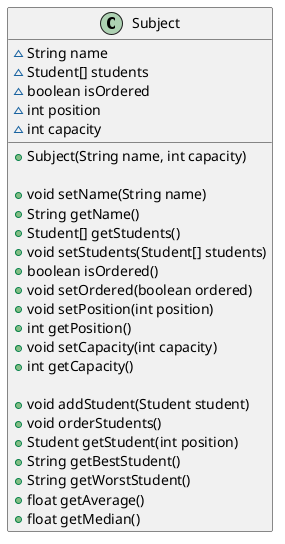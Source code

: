 @startuml
class Subject{
~ String name
~ Student[] students
~ boolean isOrdered
~ int position
~ int capacity

+ Subject(String name, int capacity)

+ void setName(String name)
+ String getName()
+ Student[] getStudents()
+ void setStudents(Student[] students)
+ boolean isOrdered()
+ void setOrdered(boolean ordered)
+ void setPosition(int position)
+ int getPosition()
+ void setCapacity(int capacity)
+ int getCapacity()

+ void addStudent(Student student)
+ void orderStudents()
+ Student getStudent(int position)
+ String getBestStudent()
+ String getWorstStudent()
+ float getAverage()
+ float getMedian()

}
@enduml